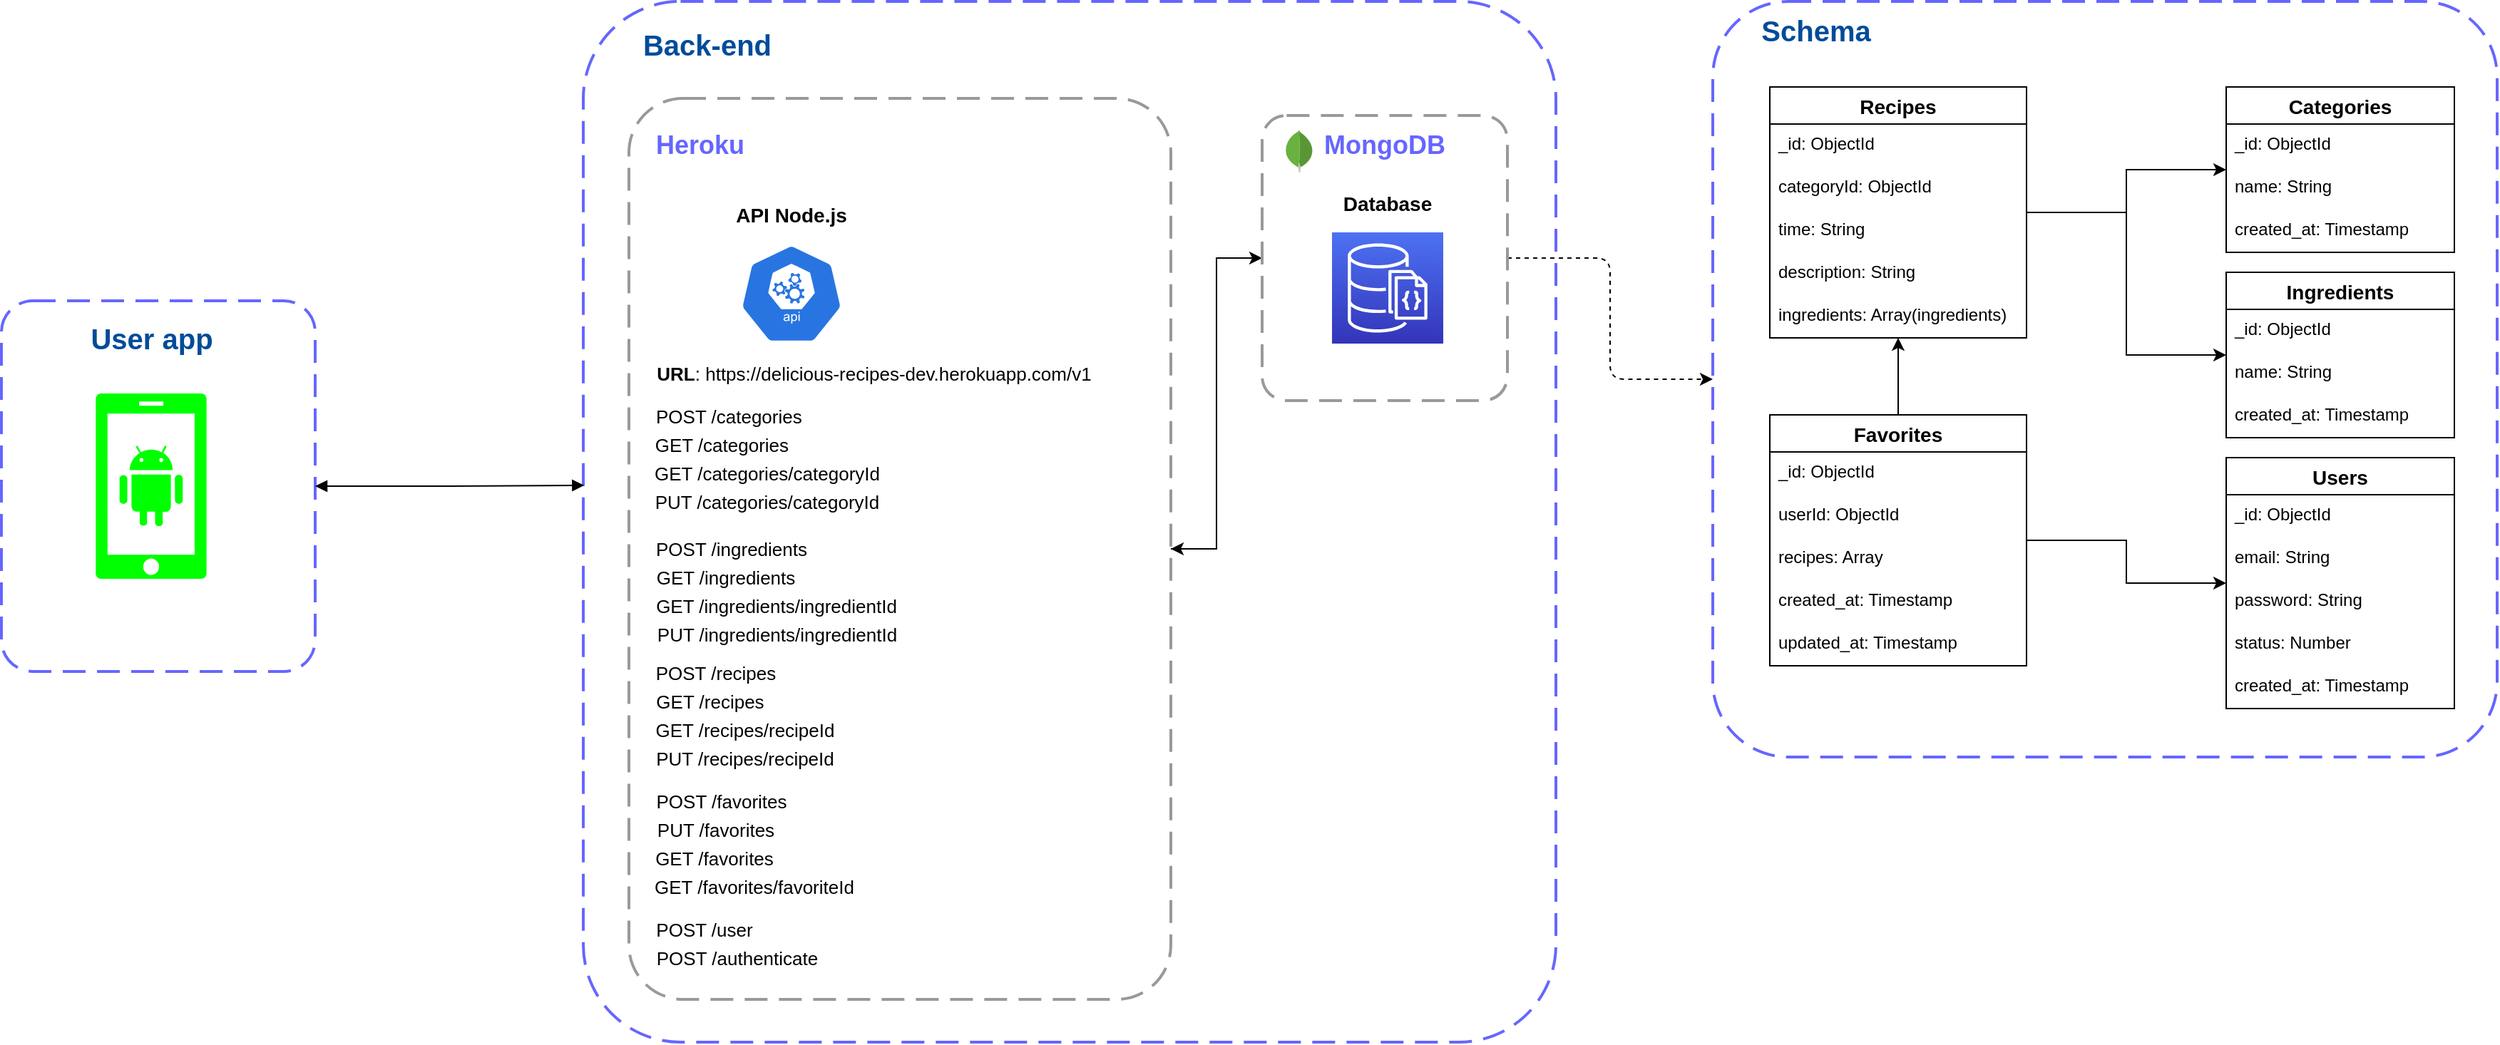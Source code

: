 <mxfile version="14.4.3" type="device"><diagram id="Hh79Yld5VUji0IvgrJ4N" name="Página-1"><mxGraphModel dx="2500" dy="967" grid="1" gridSize="10" guides="1" tooltips="1" connect="1" arrows="1" fold="1" page="1" pageScale="1" pageWidth="827" pageHeight="1169" math="0" shadow="0"><root><mxCell id="0"/><mxCell id="1" parent="0"/><mxCell id="pwJJ2gnkFwtgglNjp49Y-10" value="" style="rounded=1;arcSize=10;dashed=1;fillColor=none;gradientColor=none;dashPattern=8 4;strokeWidth=2;strokeColor=#6666FF;" vertex="1" parent="1"><mxGeometry x="-140" y="280" width="220" height="260" as="geometry"/></mxCell><mxCell id="pwJJ2gnkFwtgglNjp49Y-11" value="Back-end" style="text;html=1;strokeColor=none;fillColor=none;align=center;verticalAlign=middle;whiteSpace=wrap;rounded=0;fontStyle=1;fontSize=20;fontColor=#004C99;" vertex="1" parent="1"><mxGeometry x="305" y="90" width="100" height="20" as="geometry"/></mxCell><mxCell id="pwJJ2gnkFwtgglNjp49Y-12" value="User app" style="text;html=1;strokeColor=none;fillColor=none;align=center;verticalAlign=middle;whiteSpace=wrap;rounded=0;fontStyle=1;fontSize=20;fontColor=#004C99;" vertex="1" parent="1"><mxGeometry x="-107.5" y="296" width="145" height="20" as="geometry"/></mxCell><mxCell id="pwJJ2gnkFwtgglNjp49Y-16" value="" style="aspect=fixed;pointerEvents=1;shadow=0;dashed=0;html=1;strokeColor=none;labelPosition=center;verticalLabelPosition=bottom;verticalAlign=top;align=center;shape=mxgraph.mscae.enterprise.android_phone;fontSize=20;fontColor=#00FF00;fillColor=#00FF00;" vertex="1" parent="1"><mxGeometry x="-74" y="345" width="78" height="130" as="geometry"/></mxCell><mxCell id="pwJJ2gnkFwtgglNjp49Y-17" value="" style="html=1;dashed=0;whitespace=wrap;fillColor=#2875E2;strokeColor=#ffffff;points=[[0.005,0.63,0],[0.1,0.2,0],[0.9,0.2,0],[0.5,0,0],[0.995,0.63,0],[0.72,0.99,0],[0.5,1,0],[0.28,0.99,0]];shape=mxgraph.kubernetes.icon;prIcon=api;fontSize=20;fontColor=#004C99;" vertex="1" parent="1"><mxGeometry x="374" y="240" width="80" height="70" as="geometry"/></mxCell><mxCell id="pwJJ2gnkFwtgglNjp49Y-19" value="" style="points=[[0,0,0],[0.25,0,0],[0.5,0,0],[0.75,0,0],[1,0,0],[0,1,0],[0.25,1,0],[0.5,1,0],[0.75,1,0],[1,1,0],[0,0.25,0],[0,0.5,0],[0,0.75,0],[1,0.25,0],[1,0.5,0],[1,0.75,0]];outlineConnect=0;fontColor=#232F3E;gradientColor=#4D72F3;gradientDirection=north;fillColor=#3334B9;strokeColor=#ffffff;dashed=0;verticalLabelPosition=bottom;verticalAlign=top;align=center;html=1;fontSize=12;fontStyle=0;aspect=fixed;shape=mxgraph.aws4.resourceIcon;resIcon=mxgraph.aws4.documentdb_with_mongodb_compatibility;" vertex="1" parent="1"><mxGeometry x="793" y="232" width="78" height="78" as="geometry"/></mxCell><mxCell id="pwJJ2gnkFwtgglNjp49Y-69" style="edgeStyle=orthogonalEdgeStyle;rounded=0;orthogonalLoop=1;jettySize=auto;html=1;entryX=0;entryY=0.5;entryDx=0;entryDy=0;fontSize=15;fontColor=#FF8000;" edge="1" parent="1" source="pwJJ2gnkFwtgglNjp49Y-21" target="pwJJ2gnkFwtgglNjp49Y-68"><mxGeometry relative="1" as="geometry"/></mxCell><mxCell id="pwJJ2gnkFwtgglNjp49Y-21" value="" style="rounded=1;arcSize=10;dashed=1;fillColor=none;gradientColor=none;dashPattern=8 4;strokeWidth=2;strokeColor=#999999;" vertex="1" parent="1"><mxGeometry x="300" y="138" width="380" height="632" as="geometry"/></mxCell><mxCell id="pwJJ2gnkFwtgglNjp49Y-23" value="API Node.js" style="text;html=1;strokeColor=none;fillColor=none;align=center;verticalAlign=middle;whiteSpace=wrap;rounded=0;fontSize=14;fontStyle=1" vertex="1" parent="1"><mxGeometry x="366" y="210" width="96" height="20" as="geometry"/></mxCell><mxCell id="pwJJ2gnkFwtgglNjp49Y-24" value="&lt;font style=&quot;font-size: 13px&quot;&gt;&lt;b&gt;URL&lt;/b&gt;:&amp;nbsp;https://delicious-recipes-dev.herokuapp.com/v1&lt;/font&gt;" style="text;html=1;strokeColor=none;fillColor=none;align=center;verticalAlign=middle;whiteSpace=wrap;rounded=0;fontSize=15;" vertex="1" parent="1"><mxGeometry x="270" y="320" width="404" height="20" as="geometry"/></mxCell><mxCell id="pwJJ2gnkFwtgglNjp49Y-25" value="&lt;span style=&quot;font-size: 13px&quot;&gt;GET /categories&lt;b&gt;&amp;nbsp;&lt;/b&gt;&lt;/span&gt;" style="text;html=1;strokeColor=none;fillColor=none;align=center;verticalAlign=middle;whiteSpace=wrap;rounded=0;fontSize=15;" vertex="1" parent="1"><mxGeometry x="280" y="370" width="174" height="20" as="geometry"/></mxCell><mxCell id="pwJJ2gnkFwtgglNjp49Y-26" value="&lt;span style=&quot;font-size: 13px&quot;&gt;GET /categories/&lt;/span&gt;&lt;span style=&quot;font-size: 13px&quot;&gt;categoryId&lt;/span&gt;" style="text;html=1;strokeColor=none;fillColor=none;align=center;verticalAlign=middle;whiteSpace=wrap;rounded=0;fontSize=15;" vertex="1" parent="1"><mxGeometry x="310" y="390" width="174" height="20" as="geometry"/></mxCell><mxCell id="pwJJ2gnkFwtgglNjp49Y-29" value="&lt;span style=&quot;font-size: 13px&quot;&gt;GET /&lt;/span&gt;&lt;span style=&quot;font-size: 13px&quot;&gt;ingredients&lt;/span&gt;" style="text;html=1;strokeColor=none;fillColor=none;align=center;verticalAlign=middle;whiteSpace=wrap;rounded=0;fontSize=15;" vertex="1" parent="1"><mxGeometry x="293" y="463" width="150" height="20" as="geometry"/></mxCell><mxCell id="pwJJ2gnkFwtgglNjp49Y-36" value="&lt;span style=&quot;font-size: 13px&quot;&gt;GET /&lt;/span&gt;&lt;span style=&quot;font-size: 13px&quot;&gt;ingredients/ingredientId&lt;/span&gt;" style="text;html=1;strokeColor=none;fillColor=none;align=center;verticalAlign=middle;whiteSpace=wrap;rounded=0;fontSize=15;" vertex="1" parent="1"><mxGeometry x="300" y="483" width="207" height="20" as="geometry"/></mxCell><mxCell id="pwJJ2gnkFwtgglNjp49Y-37" value="&lt;span style=&quot;font-size: 13px&quot;&gt;GET /&lt;/span&gt;&lt;span style=&quot;font-size: 13px&quot;&gt;recipes&lt;/span&gt;" style="text;html=1;strokeColor=none;fillColor=none;align=center;verticalAlign=middle;whiteSpace=wrap;rounded=0;fontSize=15;" vertex="1" parent="1"><mxGeometry x="290" y="550" width="134" height="20" as="geometry"/></mxCell><mxCell id="pwJJ2gnkFwtgglNjp49Y-40" value="&lt;span style=&quot;font-size: 13px&quot;&gt;GET /&lt;/span&gt;&lt;span style=&quot;font-size: 13px&quot;&gt;recipes/recipeId&lt;/span&gt;" style="text;html=1;strokeColor=none;fillColor=none;align=center;verticalAlign=middle;whiteSpace=wrap;rounded=0;fontSize=15;" vertex="1" parent="1"><mxGeometry x="270" y="570" width="223" height="20" as="geometry"/></mxCell><mxCell id="pwJJ2gnkFwtgglNjp49Y-41" value="&lt;span style=&quot;font-size: 13px&quot;&gt;POST /categories&lt;b&gt;&amp;nbsp;&lt;/b&gt;&lt;/span&gt;" style="text;html=1;strokeColor=none;fillColor=none;align=center;verticalAlign=middle;whiteSpace=wrap;rounded=0;fontSize=15;" vertex="1" parent="1"><mxGeometry x="282" y="350" width="180" height="20" as="geometry"/></mxCell><mxCell id="pwJJ2gnkFwtgglNjp49Y-42" value="&lt;span style=&quot;font-size: 13px&quot;&gt;POST /&lt;/span&gt;&lt;span style=&quot;font-size: 13px&quot;&gt;ingredients&lt;/span&gt;" style="text;html=1;strokeColor=none;fillColor=none;align=center;verticalAlign=middle;whiteSpace=wrap;rounded=0;fontSize=15;" vertex="1" parent="1"><mxGeometry x="305" y="443" width="134" height="20" as="geometry"/></mxCell><mxCell id="pwJJ2gnkFwtgglNjp49Y-43" value="&lt;span style=&quot;font-size: 13px&quot;&gt;POST /&lt;/span&gt;&lt;span style=&quot;font-size: 13px&quot;&gt;recipes&lt;/span&gt;" style="text;html=1;strokeColor=none;fillColor=none;align=center;verticalAlign=middle;whiteSpace=wrap;rounded=0;fontSize=15;" vertex="1" parent="1"><mxGeometry x="301" y="530" width="120" height="20" as="geometry"/></mxCell><mxCell id="pwJJ2gnkFwtgglNjp49Y-44" value="&lt;span style=&quot;font-size: 13px&quot;&gt;PUT /categories/&lt;/span&gt;&lt;span style=&quot;font-size: 13px&quot;&gt;categoryId&lt;/span&gt;" style="text;html=1;strokeColor=none;fillColor=none;align=center;verticalAlign=middle;whiteSpace=wrap;rounded=0;fontSize=15;" vertex="1" parent="1"><mxGeometry x="310" y="410" width="174" height="20" as="geometry"/></mxCell><mxCell id="pwJJ2gnkFwtgglNjp49Y-45" value="&lt;span style=&quot;font-size: 13px&quot;&gt;PUT /&lt;/span&gt;&lt;span style=&quot;font-size: 13px&quot;&gt;ingredients/ingredientId&lt;/span&gt;" style="text;html=1;strokeColor=none;fillColor=none;align=center;verticalAlign=middle;whiteSpace=wrap;rounded=0;fontSize=15;" vertex="1" parent="1"><mxGeometry x="308.5" y="503" width="190" height="20" as="geometry"/></mxCell><mxCell id="pwJJ2gnkFwtgglNjp49Y-47" value="&lt;span style=&quot;font-size: 13px&quot;&gt;PUT /&lt;/span&gt;&lt;span style=&quot;font-size: 13px&quot;&gt;recipes/recipeId&lt;/span&gt;" style="text;html=1;strokeColor=none;fillColor=none;align=center;verticalAlign=middle;whiteSpace=wrap;rounded=0;fontSize=15;" vertex="1" parent="1"><mxGeometry x="270" y="590" width="223" height="20" as="geometry"/></mxCell><mxCell id="pwJJ2gnkFwtgglNjp49Y-48" value="&lt;span style=&quot;font-size: 13px&quot;&gt;POST /&lt;/span&gt;&lt;span style=&quot;font-size: 13px&quot;&gt;user&lt;/span&gt;" style="text;html=1;strokeColor=none;fillColor=none;align=center;verticalAlign=middle;whiteSpace=wrap;rounded=0;fontSize=15;" vertex="1" parent="1"><mxGeometry x="285" y="710" width="136" height="20" as="geometry"/></mxCell><mxCell id="pwJJ2gnkFwtgglNjp49Y-49" value="&lt;span style=&quot;font-size: 13px&quot;&gt;POST /&lt;/span&gt;&lt;span style=&quot;font-size: 13px&quot;&gt;authenticate&lt;/span&gt;" style="text;html=1;strokeColor=none;fillColor=none;align=center;verticalAlign=middle;whiteSpace=wrap;rounded=0;fontSize=15;" vertex="1" parent="1"><mxGeometry x="268" y="730" width="216" height="20" as="geometry"/></mxCell><mxCell id="pwJJ2gnkFwtgglNjp49Y-51" value="&lt;span style=&quot;font-size: 13px&quot;&gt;GET /&lt;/span&gt;&lt;span style=&quot;font-size: 13px&quot;&gt;favorites&lt;/span&gt;" style="text;html=1;strokeColor=none;fillColor=none;align=center;verticalAlign=middle;whiteSpace=wrap;rounded=0;fontSize=15;" vertex="1" parent="1"><mxGeometry x="293" y="660" width="134" height="20" as="geometry"/></mxCell><mxCell id="pwJJ2gnkFwtgglNjp49Y-54" value="&lt;span style=&quot;font-size: 13px&quot;&gt;GET /&lt;/span&gt;&lt;span style=&quot;font-size: 13px&quot;&gt;favorites/&lt;/span&gt;&lt;span style=&quot;font-size: 13px&quot;&gt;favoriteId&lt;/span&gt;" style="text;html=1;strokeColor=none;fillColor=none;align=center;verticalAlign=middle;whiteSpace=wrap;rounded=0;fontSize=15;" vertex="1" parent="1"><mxGeometry x="303" y="680" width="170" height="20" as="geometry"/></mxCell><mxCell id="pwJJ2gnkFwtgglNjp49Y-58" value="&lt;span style=&quot;font-size: 13px&quot;&gt;POST /&lt;/span&gt;&lt;span style=&quot;font-size: 13px&quot;&gt;favorites&lt;/span&gt;" style="text;html=1;strokeColor=none;fillColor=none;align=center;verticalAlign=middle;whiteSpace=wrap;rounded=0;fontSize=15;" vertex="1" parent="1"><mxGeometry x="305" y="620" width="120" height="20" as="geometry"/></mxCell><mxCell id="pwJJ2gnkFwtgglNjp49Y-63" value="Database" style="text;html=1;strokeColor=none;fillColor=none;align=center;verticalAlign=middle;whiteSpace=wrap;rounded=0;fontSize=14;fontStyle=1" vertex="1" parent="1"><mxGeometry x="784" y="202" width="96" height="20" as="geometry"/></mxCell><mxCell id="pwJJ2gnkFwtgglNjp49Y-64" value="&lt;font style=&quot;font-size: 18px&quot;&gt;Heroku&lt;/font&gt;" style="text;html=1;strokeColor=none;fillColor=none;align=center;verticalAlign=middle;whiteSpace=wrap;rounded=0;fontStyle=1;fontSize=20;fontColor=#6666FF;" vertex="1" parent="1"><mxGeometry x="300" y="160" width="100" height="20" as="geometry"/></mxCell><mxCell id="pwJJ2gnkFwtgglNjp49Y-65" value="&lt;span style=&quot;font-size: 18px&quot;&gt;MongoDB&lt;/span&gt;" style="text;html=1;strokeColor=none;fillColor=none;align=center;verticalAlign=middle;whiteSpace=wrap;rounded=0;fontStyle=1;fontSize=20;fontColor=#6666FF;" vertex="1" parent="1"><mxGeometry x="780" y="160" width="100" height="20" as="geometry"/></mxCell><mxCell id="pwJJ2gnkFwtgglNjp49Y-66" value="" style="dashed=0;outlineConnect=0;html=1;align=center;labelPosition=center;verticalLabelPosition=bottom;verticalAlign=top;shape=mxgraph.weblogos.mongodb;strokeColor=#FF8000;fontSize=15;fontColor=#FF8000;" vertex="1" parent="1"><mxGeometry x="760" y="160" width="20" height="30" as="geometry"/></mxCell><mxCell id="pwJJ2gnkFwtgglNjp49Y-70" style="edgeStyle=orthogonalEdgeStyle;rounded=0;orthogonalLoop=1;jettySize=auto;html=1;entryX=1;entryY=0.5;entryDx=0;entryDy=0;fontSize=15;fontColor=#FF8000;" edge="1" parent="1" source="pwJJ2gnkFwtgglNjp49Y-68" target="pwJJ2gnkFwtgglNjp49Y-21"><mxGeometry relative="1" as="geometry"/></mxCell><mxCell id="pwJJ2gnkFwtgglNjp49Y-122" style="edgeStyle=orthogonalEdgeStyle;rounded=1;orthogonalLoop=1;jettySize=auto;html=1;fontSize=15;fontColor=#00FF00;dashed=1;" edge="1" parent="1" source="pwJJ2gnkFwtgglNjp49Y-68" target="pwJJ2gnkFwtgglNjp49Y-120"><mxGeometry relative="1" as="geometry"/></mxCell><mxCell id="pwJJ2gnkFwtgglNjp49Y-68" value="" style="rounded=1;arcSize=10;dashed=1;fillColor=none;gradientColor=none;dashPattern=8 4;strokeWidth=2;strokeColor=#999999;" vertex="1" parent="1"><mxGeometry x="744" y="150" width="172" height="200" as="geometry"/></mxCell><mxCell id="pwJJ2gnkFwtgglNjp49Y-71" value="" style="rounded=1;arcSize=10;dashed=1;fillColor=none;gradientColor=none;dashPattern=8 4;strokeWidth=2;strokeColor=#6666FF;glass=0;shadow=0;" vertex="1" parent="1"><mxGeometry x="268" y="70" width="682" height="730" as="geometry"/></mxCell><mxCell id="pwJJ2gnkFwtgglNjp49Y-75" value="Categories" style="swimlane;fontStyle=1;childLayout=stackLayout;horizontal=1;startSize=26;horizontalStack=0;resizeParent=1;resizeParentMax=0;resizeLast=0;collapsible=1;marginBottom=0;align=center;fontSize=14;fillColor=none;" vertex="1" parent="1"><mxGeometry x="1420" y="130" width="160" height="116" as="geometry"/></mxCell><mxCell id="pwJJ2gnkFwtgglNjp49Y-88" value="_id: ObjectId" style="text;strokeColor=none;fillColor=none;spacingLeft=4;spacingRight=4;overflow=hidden;rotatable=0;points=[[0,0.5],[1,0.5]];portConstraint=eastwest;fontSize=12;" vertex="1" parent="pwJJ2gnkFwtgglNjp49Y-75"><mxGeometry y="26" width="160" height="30" as="geometry"/></mxCell><mxCell id="pwJJ2gnkFwtgglNjp49Y-76" value="name: String" style="text;strokeColor=none;fillColor=none;spacingLeft=4;spacingRight=4;overflow=hidden;rotatable=0;points=[[0,0.5],[1,0.5]];portConstraint=eastwest;fontSize=12;" vertex="1" parent="pwJJ2gnkFwtgglNjp49Y-75"><mxGeometry y="56" width="160" height="30" as="geometry"/></mxCell><mxCell id="pwJJ2gnkFwtgglNjp49Y-78" value="created_at: Timestamp" style="text;strokeColor=none;fillColor=none;spacingLeft=4;spacingRight=4;overflow=hidden;rotatable=0;points=[[0,0.5],[1,0.5]];portConstraint=eastwest;fontSize=12;" vertex="1" parent="pwJJ2gnkFwtgglNjp49Y-75"><mxGeometry y="86" width="160" height="30" as="geometry"/></mxCell><mxCell id="pwJJ2gnkFwtgglNjp49Y-79" value="Ingredients" style="swimlane;fontStyle=1;childLayout=stackLayout;horizontal=1;startSize=26;horizontalStack=0;resizeParent=1;resizeParentMax=0;resizeLast=0;collapsible=1;marginBottom=0;align=center;fontSize=14;fillColor=none;" vertex="1" parent="1"><mxGeometry x="1420" y="260" width="160" height="116" as="geometry"/></mxCell><mxCell id="pwJJ2gnkFwtgglNjp49Y-90" value="_id: ObjectId" style="text;strokeColor=none;fillColor=none;spacingLeft=4;spacingRight=4;overflow=hidden;rotatable=0;points=[[0,0.5],[1,0.5]];portConstraint=eastwest;fontSize=12;" vertex="1" parent="pwJJ2gnkFwtgglNjp49Y-79"><mxGeometry y="26" width="160" height="30" as="geometry"/></mxCell><mxCell id="pwJJ2gnkFwtgglNjp49Y-80" value="name: String" style="text;strokeColor=none;fillColor=none;spacingLeft=4;spacingRight=4;overflow=hidden;rotatable=0;points=[[0,0.5],[1,0.5]];portConstraint=eastwest;fontSize=12;" vertex="1" parent="pwJJ2gnkFwtgglNjp49Y-79"><mxGeometry y="56" width="160" height="30" as="geometry"/></mxCell><mxCell id="pwJJ2gnkFwtgglNjp49Y-81" value="created_at: Timestamp" style="text;strokeColor=none;fillColor=none;spacingLeft=4;spacingRight=4;overflow=hidden;rotatable=0;points=[[0,0.5],[1,0.5]];portConstraint=eastwest;fontSize=12;" vertex="1" parent="pwJJ2gnkFwtgglNjp49Y-79"><mxGeometry y="86" width="160" height="30" as="geometry"/></mxCell><mxCell id="pwJJ2gnkFwtgglNjp49Y-113" style="edgeStyle=orthogonalEdgeStyle;rounded=0;orthogonalLoop=1;jettySize=auto;html=1;fontSize=15;fontColor=#00FF00;" edge="1" parent="1" source="pwJJ2gnkFwtgglNjp49Y-82" target="pwJJ2gnkFwtgglNjp49Y-79"><mxGeometry relative="1" as="geometry"/></mxCell><mxCell id="pwJJ2gnkFwtgglNjp49Y-115" style="edgeStyle=orthogonalEdgeStyle;rounded=0;orthogonalLoop=1;jettySize=auto;html=1;fontSize=15;fontColor=#00FF00;" edge="1" parent="1" source="pwJJ2gnkFwtgglNjp49Y-82" target="pwJJ2gnkFwtgglNjp49Y-75"><mxGeometry relative="1" as="geometry"/></mxCell><mxCell id="pwJJ2gnkFwtgglNjp49Y-82" value="Recipes" style="swimlane;fontStyle=1;childLayout=stackLayout;horizontal=1;startSize=26;horizontalStack=0;resizeParent=1;resizeParentMax=0;resizeLast=0;collapsible=1;marginBottom=0;align=center;fontSize=14;fillColor=none;" vertex="1" parent="1"><mxGeometry x="1100" y="130" width="180" height="176" as="geometry"/></mxCell><mxCell id="pwJJ2gnkFwtgglNjp49Y-92" value="_id: ObjectId" style="text;strokeColor=none;fillColor=none;spacingLeft=4;spacingRight=4;overflow=hidden;rotatable=0;points=[[0,0.5],[1,0.5]];portConstraint=eastwest;fontSize=12;" vertex="1" parent="pwJJ2gnkFwtgglNjp49Y-82"><mxGeometry y="26" width="180" height="30" as="geometry"/></mxCell><mxCell id="pwJJ2gnkFwtgglNjp49Y-83" value="categoryId: ObjectId" style="text;strokeColor=none;fillColor=none;spacingLeft=4;spacingRight=4;overflow=hidden;rotatable=0;points=[[0,0.5],[1,0.5]];portConstraint=eastwest;fontSize=12;" vertex="1" parent="pwJJ2gnkFwtgglNjp49Y-82"><mxGeometry y="56" width="180" height="30" as="geometry"/></mxCell><mxCell id="pwJJ2gnkFwtgglNjp49Y-84" value="time: String" style="text;strokeColor=none;fillColor=none;spacingLeft=4;spacingRight=4;overflow=hidden;rotatable=0;points=[[0,0.5],[1,0.5]];portConstraint=eastwest;fontSize=12;" vertex="1" parent="pwJJ2gnkFwtgglNjp49Y-82"><mxGeometry y="86" width="180" height="30" as="geometry"/></mxCell><mxCell id="pwJJ2gnkFwtgglNjp49Y-93" value="description: String" style="text;strokeColor=none;fillColor=none;spacingLeft=4;spacingRight=4;overflow=hidden;rotatable=0;points=[[0,0.5],[1,0.5]];portConstraint=eastwest;fontSize=12;" vertex="1" parent="pwJJ2gnkFwtgglNjp49Y-82"><mxGeometry y="116" width="180" height="30" as="geometry"/></mxCell><mxCell id="pwJJ2gnkFwtgglNjp49Y-87" value="ingredients: Array(ingredients)" style="text;strokeColor=none;fillColor=none;spacingLeft=4;spacingRight=4;overflow=hidden;rotatable=0;points=[[0,0.5],[1,0.5]];portConstraint=eastwest;fontSize=12;" vertex="1" parent="pwJJ2gnkFwtgglNjp49Y-82"><mxGeometry y="146" width="180" height="30" as="geometry"/></mxCell><mxCell id="pwJJ2gnkFwtgglNjp49Y-111" style="edgeStyle=orthogonalEdgeStyle;rounded=0;orthogonalLoop=1;jettySize=auto;html=1;fontSize=15;fontColor=#00FF00;" edge="1" parent="1" source="pwJJ2gnkFwtgglNjp49Y-99" target="pwJJ2gnkFwtgglNjp49Y-82"><mxGeometry relative="1" as="geometry"/></mxCell><mxCell id="pwJJ2gnkFwtgglNjp49Y-112" style="edgeStyle=orthogonalEdgeStyle;rounded=0;orthogonalLoop=1;jettySize=auto;html=1;fontSize=15;fontColor=#00FF00;" edge="1" parent="1" source="pwJJ2gnkFwtgglNjp49Y-99" target="pwJJ2gnkFwtgglNjp49Y-104"><mxGeometry relative="1" as="geometry"/></mxCell><mxCell id="pwJJ2gnkFwtgglNjp49Y-99" value="Favorites" style="swimlane;fontStyle=1;childLayout=stackLayout;horizontal=1;startSize=26;horizontalStack=0;resizeParent=1;resizeParentMax=0;resizeLast=0;collapsible=1;marginBottom=0;align=center;fontSize=14;fillColor=none;" vertex="1" parent="1"><mxGeometry x="1100" y="360" width="180" height="176" as="geometry"/></mxCell><mxCell id="pwJJ2gnkFwtgglNjp49Y-100" value="_id: ObjectId" style="text;strokeColor=none;fillColor=none;spacingLeft=4;spacingRight=4;overflow=hidden;rotatable=0;points=[[0,0.5],[1,0.5]];portConstraint=eastwest;fontSize=12;" vertex="1" parent="pwJJ2gnkFwtgglNjp49Y-99"><mxGeometry y="26" width="180" height="30" as="geometry"/></mxCell><mxCell id="pwJJ2gnkFwtgglNjp49Y-101" value="userId: ObjectId" style="text;strokeColor=none;fillColor=none;spacingLeft=4;spacingRight=4;overflow=hidden;rotatable=0;points=[[0,0.5],[1,0.5]];portConstraint=eastwest;fontSize=12;" vertex="1" parent="pwJJ2gnkFwtgglNjp49Y-99"><mxGeometry y="56" width="180" height="30" as="geometry"/></mxCell><mxCell id="pwJJ2gnkFwtgglNjp49Y-102" value="recipes: Array" style="text;strokeColor=none;fillColor=none;spacingLeft=4;spacingRight=4;overflow=hidden;rotatable=0;points=[[0,0.5],[1,0.5]];portConstraint=eastwest;fontSize=12;" vertex="1" parent="pwJJ2gnkFwtgglNjp49Y-99"><mxGeometry y="86" width="180" height="30" as="geometry"/></mxCell><mxCell id="pwJJ2gnkFwtgglNjp49Y-109" value="created_at: Timestamp" style="text;strokeColor=none;fillColor=none;spacingLeft=4;spacingRight=4;overflow=hidden;rotatable=0;points=[[0,0.5],[1,0.5]];portConstraint=eastwest;fontSize=12;" vertex="1" parent="pwJJ2gnkFwtgglNjp49Y-99"><mxGeometry y="116" width="180" height="30" as="geometry"/></mxCell><mxCell id="pwJJ2gnkFwtgglNjp49Y-110" value="updated_at: Timestamp" style="text;strokeColor=none;fillColor=none;spacingLeft=4;spacingRight=4;overflow=hidden;rotatable=0;points=[[0,0.5],[1,0.5]];portConstraint=eastwest;fontSize=12;" vertex="1" parent="pwJJ2gnkFwtgglNjp49Y-99"><mxGeometry y="146" width="180" height="30" as="geometry"/></mxCell><mxCell id="pwJJ2gnkFwtgglNjp49Y-104" value="Users" style="swimlane;fontStyle=1;childLayout=stackLayout;horizontal=1;startSize=26;horizontalStack=0;resizeParent=1;resizeParentMax=0;resizeLast=0;collapsible=1;marginBottom=0;align=center;fontSize=14;fillColor=none;" vertex="1" parent="1"><mxGeometry x="1420" y="390" width="160" height="176" as="geometry"/></mxCell><mxCell id="pwJJ2gnkFwtgglNjp49Y-105" value="_id: ObjectId" style="text;strokeColor=none;fillColor=none;spacingLeft=4;spacingRight=4;overflow=hidden;rotatable=0;points=[[0,0.5],[1,0.5]];portConstraint=eastwest;fontSize=12;" vertex="1" parent="pwJJ2gnkFwtgglNjp49Y-104"><mxGeometry y="26" width="160" height="30" as="geometry"/></mxCell><mxCell id="pwJJ2gnkFwtgglNjp49Y-106" value="email: String" style="text;strokeColor=none;fillColor=none;spacingLeft=4;spacingRight=4;overflow=hidden;rotatable=0;points=[[0,0.5],[1,0.5]];portConstraint=eastwest;fontSize=12;" vertex="1" parent="pwJJ2gnkFwtgglNjp49Y-104"><mxGeometry y="56" width="160" height="30" as="geometry"/></mxCell><mxCell id="pwJJ2gnkFwtgglNjp49Y-116" value="password: String" style="text;strokeColor=none;fillColor=none;spacingLeft=4;spacingRight=4;overflow=hidden;rotatable=0;points=[[0,0.5],[1,0.5]];portConstraint=eastwest;fontSize=12;" vertex="1" parent="pwJJ2gnkFwtgglNjp49Y-104"><mxGeometry y="86" width="160" height="30" as="geometry"/></mxCell><mxCell id="pwJJ2gnkFwtgglNjp49Y-117" value="status: Number" style="text;strokeColor=none;fillColor=none;spacingLeft=4;spacingRight=4;overflow=hidden;rotatable=0;points=[[0,0.5],[1,0.5]];portConstraint=eastwest;fontSize=12;" vertex="1" parent="pwJJ2gnkFwtgglNjp49Y-104"><mxGeometry y="116" width="160" height="30" as="geometry"/></mxCell><mxCell id="pwJJ2gnkFwtgglNjp49Y-107" value="created_at: Timestamp" style="text;strokeColor=none;fillColor=none;spacingLeft=4;spacingRight=4;overflow=hidden;rotatable=0;points=[[0,0.5],[1,0.5]];portConstraint=eastwest;fontSize=12;" vertex="1" parent="pwJJ2gnkFwtgglNjp49Y-104"><mxGeometry y="146" width="160" height="30" as="geometry"/></mxCell><mxCell id="pwJJ2gnkFwtgglNjp49Y-120" value="" style="rounded=1;arcSize=10;dashed=1;fillColor=none;gradientColor=none;dashPattern=8 4;strokeWidth=2;strokeColor=#6666FF;" vertex="1" parent="1"><mxGeometry x="1060" y="70" width="550" height="530" as="geometry"/></mxCell><mxCell id="pwJJ2gnkFwtgglNjp49Y-121" value="Schema" style="text;html=1;strokeColor=none;fillColor=none;align=center;verticalAlign=middle;whiteSpace=wrap;rounded=0;fontStyle=1;fontSize=20;fontColor=#004C99;" vertex="1" parent="1"><mxGeometry x="1060" y="80" width="145" height="20" as="geometry"/></mxCell><mxCell id="pwJJ2gnkFwtgglNjp49Y-124" value="" style="edgeStyle=orthogonalEdgeStyle;html=1;endArrow=block;elbow=vertical;startArrow=block;startFill=1;endFill=1;rounded=0;fontSize=15;fontColor=#00FF00;entryX=0.001;entryY=0.465;entryDx=0;entryDy=0;entryPerimeter=0;" edge="1" parent="1" source="pwJJ2gnkFwtgglNjp49Y-10" target="pwJJ2gnkFwtgglNjp49Y-71"><mxGeometry width="100" relative="1" as="geometry"><mxPoint x="50" y="410" as="sourcePoint"/><mxPoint x="150" y="410" as="targetPoint"/></mxGeometry></mxCell><mxCell id="pwJJ2gnkFwtgglNjp49Y-127" style="edgeStyle=orthogonalEdgeStyle;rounded=1;orthogonalLoop=1;jettySize=auto;html=1;exitX=0.5;exitY=1;exitDx=0;exitDy=0;strokeColor=#000000;fontSize=15;fontColor=#6666FF;" edge="1" parent="1" source="pwJJ2gnkFwtgglNjp49Y-29" target="pwJJ2gnkFwtgglNjp49Y-29"><mxGeometry relative="1" as="geometry"/></mxCell><mxCell id="pwJJ2gnkFwtgglNjp49Y-144" value="&lt;span style=&quot;font-size: 13px&quot;&gt;PUT /&lt;/span&gt;&lt;span style=&quot;font-size: 13px&quot;&gt;favorites&lt;/span&gt;" style="text;html=1;strokeColor=none;fillColor=none;align=center;verticalAlign=middle;whiteSpace=wrap;rounded=0;fontSize=15;" vertex="1" parent="1"><mxGeometry x="301" y="640" width="120" height="20" as="geometry"/></mxCell></root></mxGraphModel></diagram></mxfile>